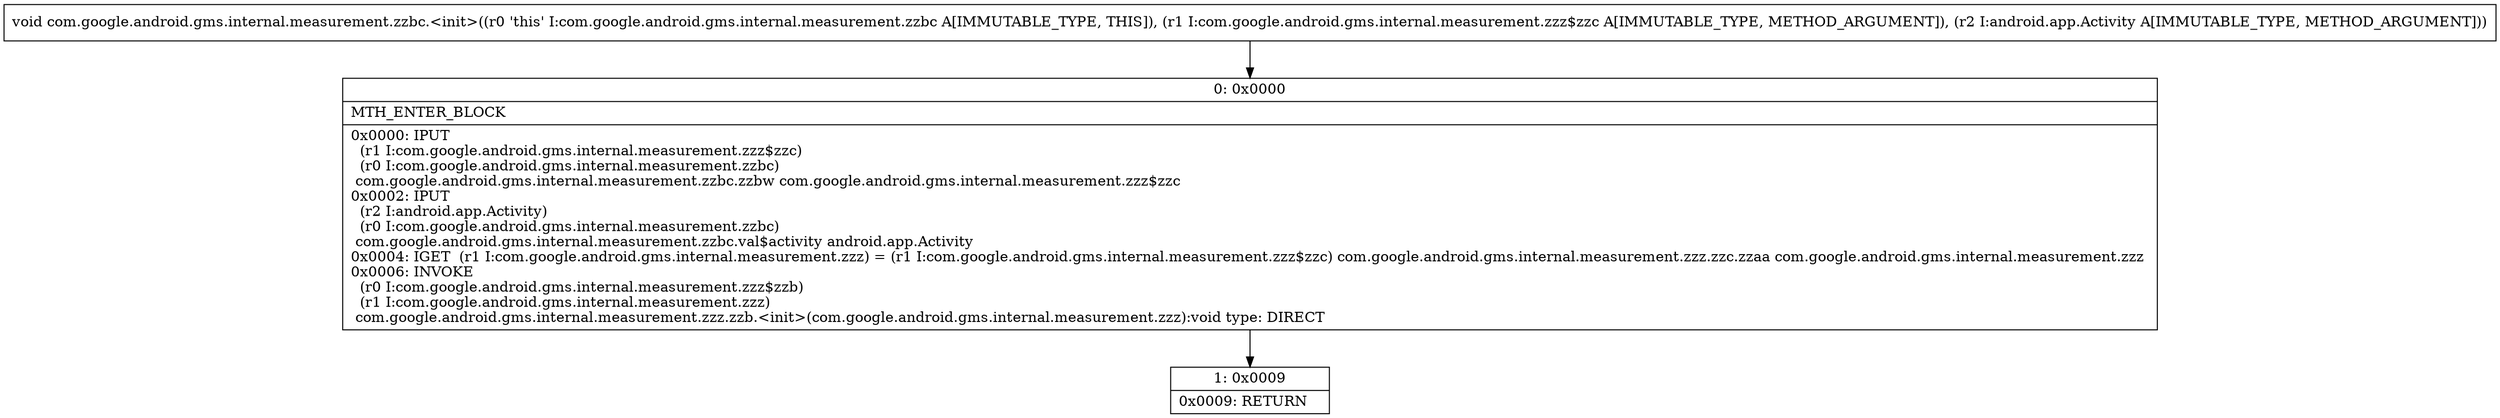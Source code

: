 digraph "CFG forcom.google.android.gms.internal.measurement.zzbc.\<init\>(Lcom\/google\/android\/gms\/internal\/measurement\/zzz$zzc;Landroid\/app\/Activity;)V" {
Node_0 [shape=record,label="{0\:\ 0x0000|MTH_ENTER_BLOCK\l|0x0000: IPUT  \l  (r1 I:com.google.android.gms.internal.measurement.zzz$zzc)\l  (r0 I:com.google.android.gms.internal.measurement.zzbc)\l com.google.android.gms.internal.measurement.zzbc.zzbw com.google.android.gms.internal.measurement.zzz$zzc \l0x0002: IPUT  \l  (r2 I:android.app.Activity)\l  (r0 I:com.google.android.gms.internal.measurement.zzbc)\l com.google.android.gms.internal.measurement.zzbc.val$activity android.app.Activity \l0x0004: IGET  (r1 I:com.google.android.gms.internal.measurement.zzz) = (r1 I:com.google.android.gms.internal.measurement.zzz$zzc) com.google.android.gms.internal.measurement.zzz.zzc.zzaa com.google.android.gms.internal.measurement.zzz \l0x0006: INVOKE  \l  (r0 I:com.google.android.gms.internal.measurement.zzz$zzb)\l  (r1 I:com.google.android.gms.internal.measurement.zzz)\l com.google.android.gms.internal.measurement.zzz.zzb.\<init\>(com.google.android.gms.internal.measurement.zzz):void type: DIRECT \l}"];
Node_1 [shape=record,label="{1\:\ 0x0009|0x0009: RETURN   \l}"];
MethodNode[shape=record,label="{void com.google.android.gms.internal.measurement.zzbc.\<init\>((r0 'this' I:com.google.android.gms.internal.measurement.zzbc A[IMMUTABLE_TYPE, THIS]), (r1 I:com.google.android.gms.internal.measurement.zzz$zzc A[IMMUTABLE_TYPE, METHOD_ARGUMENT]), (r2 I:android.app.Activity A[IMMUTABLE_TYPE, METHOD_ARGUMENT])) }"];
MethodNode -> Node_0;
Node_0 -> Node_1;
}

